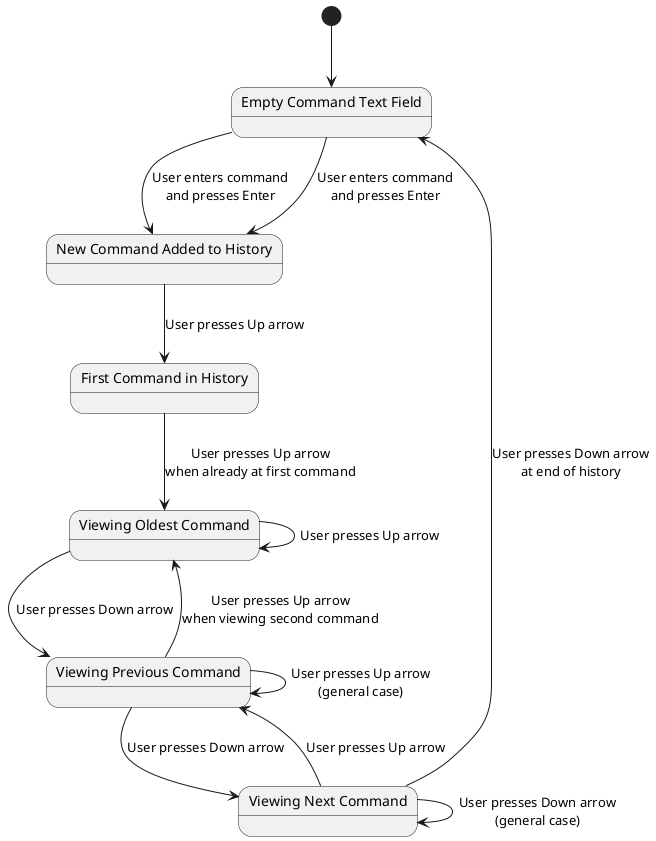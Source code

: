 @startuml

state "Empty Command Text Field" as Empty
state "New Command Added to History" as NewCommand
state "First Command in History" as FirstCommand
state "Viewing Oldest Command" as OldestCommand
state "Viewing Previous Command" as PreviousCommand
state "Viewing Next Command" as NextCommand

[*] --> Empty

Empty --> NewCommand : User enters command\nand presses Enter
NewCommand --> FirstCommand : User presses Up arrow

FirstCommand --> OldestCommand : User presses Up arrow\nwhen already at first command
OldestCommand --> OldestCommand : User presses Up arrow
OldestCommand --> PreviousCommand : User presses Down arrow

PreviousCommand --> OldestCommand : User presses Up arrow\nwhen viewing second command
PreviousCommand --> PreviousCommand : User presses Up arrow\n(general case)
PreviousCommand --> NextCommand : User presses Down arrow

NextCommand --> PreviousCommand : User presses Up arrow
NextCommand --> NextCommand : User presses Down arrow\n(general case)
NextCommand --> Empty : User presses Down arrow\nat end of history

Empty --> NewCommand : User enters command\nand presses Enter

@enduml
